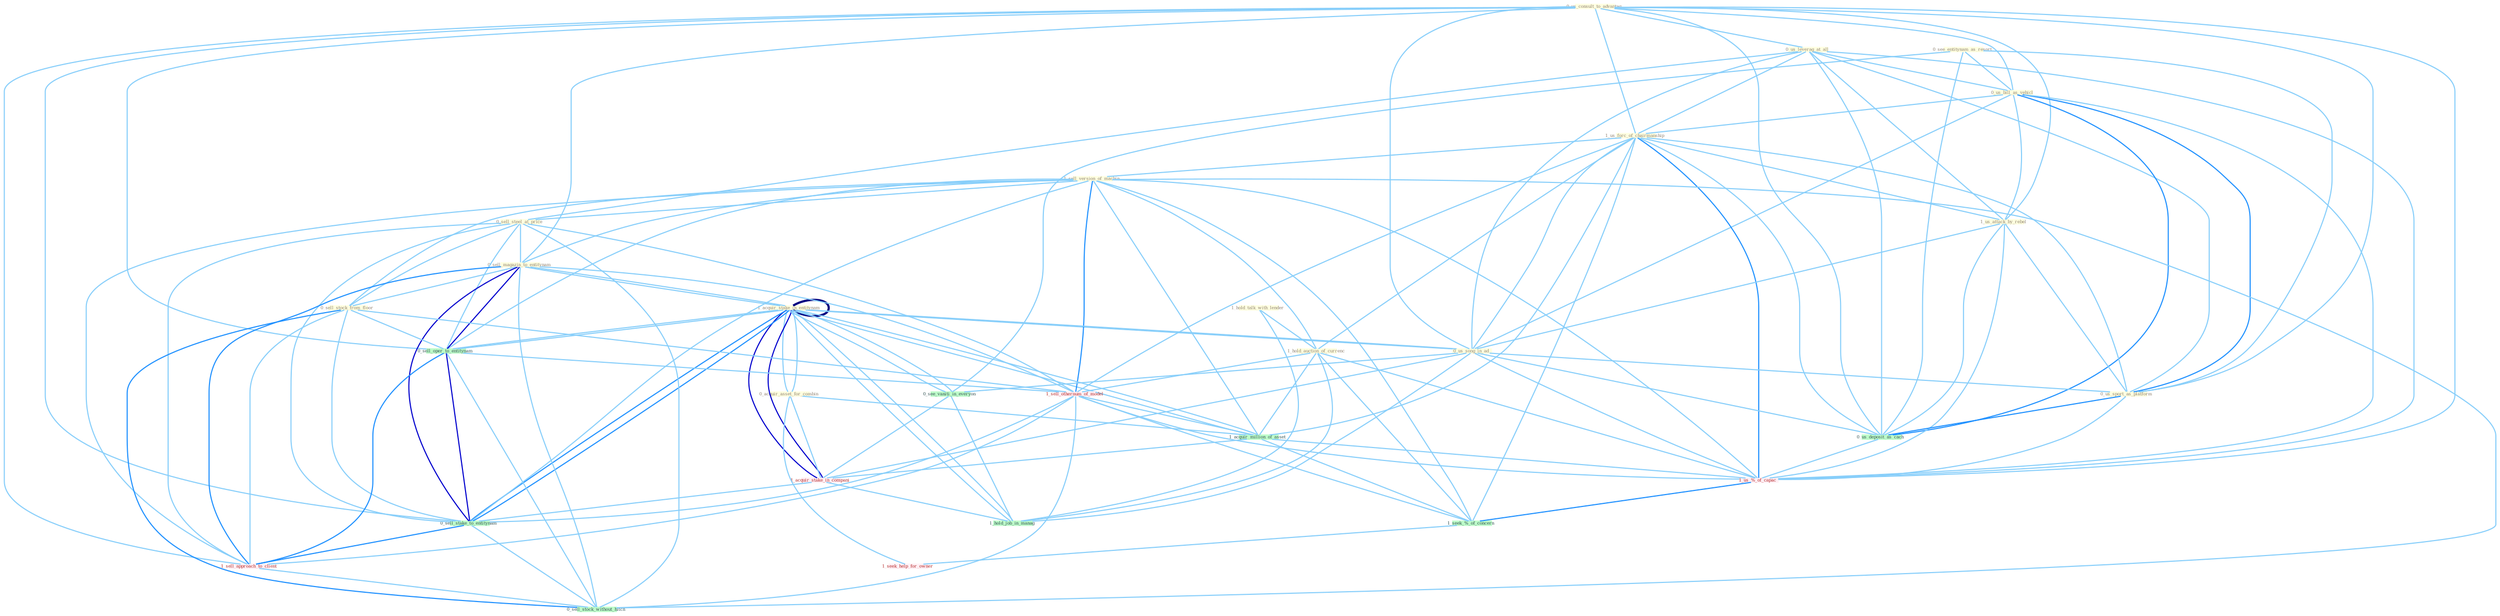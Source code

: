 Graph G{ 
    node
    [shape=polygon,style=filled,width=.5,height=.06,color="#BDFCC9",fixedsize=true,fontsize=4,
    fontcolor="#2f4f4f"];
    {node
    [color="#ffffe0", fontcolor="#8b7d6b"] "0_us_consult_to_advantag " "0_us_leverag_at_all " "0_see_entitynam_as_resort " "1_acquir_stake_in_entitynam " "0_us_bill_as_vehicl " "0_acquir_asset_for_combin " "1_us_forc_of_chairmanship " "1_sell_version_of_machin " "0_sell_steel_at_price " "1_hold_talk_with_lender " "0_sell_magazin_to_entitynam " "1_hold_auction_of_currenc " "1_us_attack_by_rebel " "0_us_song_in_ad " "0_sell_stock_from_floor " "0_us_sport_as_platform "}
{node [color="#fff0f5", fontcolor="#b22222"] "1_sell_othernum_of_model " "1_acquir_stake_in_entitynam " "1_acquir_stake_in_compani " "1_us_%_of_capac " "1_sell_approach_to_client " "1_seek_help_for_owner "}
edge [color="#B0E2FF"];

	"0_us_consult_to_advantag " -- "0_us_leverag_at_all " [w="1", color="#87cefa" ];
	"0_us_consult_to_advantag " -- "0_us_bill_as_vehicl " [w="1", color="#87cefa" ];
	"0_us_consult_to_advantag " -- "1_us_forc_of_chairmanship " [w="1", color="#87cefa" ];
	"0_us_consult_to_advantag " -- "0_sell_magazin_to_entitynam " [w="1", color="#87cefa" ];
	"0_us_consult_to_advantag " -- "1_us_attack_by_rebel " [w="1", color="#87cefa" ];
	"0_us_consult_to_advantag " -- "0_us_song_in_ad " [w="1", color="#87cefa" ];
	"0_us_consult_to_advantag " -- "0_us_sport_as_platform " [w="1", color="#87cefa" ];
	"0_us_consult_to_advantag " -- "0_sell_oper_to_entitynam " [w="1", color="#87cefa" ];
	"0_us_consult_to_advantag " -- "0_us_deposit_as_cach " [w="1", color="#87cefa" ];
	"0_us_consult_to_advantag " -- "0_sell_stake_to_entitynam " [w="1", color="#87cefa" ];
	"0_us_consult_to_advantag " -- "1_us_%_of_capac " [w="1", color="#87cefa" ];
	"0_us_consult_to_advantag " -- "1_sell_approach_to_client " [w="1", color="#87cefa" ];
	"0_us_leverag_at_all " -- "0_us_bill_as_vehicl " [w="1", color="#87cefa" ];
	"0_us_leverag_at_all " -- "1_us_forc_of_chairmanship " [w="1", color="#87cefa" ];
	"0_us_leverag_at_all " -- "0_sell_steel_at_price " [w="1", color="#87cefa" ];
	"0_us_leverag_at_all " -- "1_us_attack_by_rebel " [w="1", color="#87cefa" ];
	"0_us_leverag_at_all " -- "0_us_song_in_ad " [w="1", color="#87cefa" ];
	"0_us_leverag_at_all " -- "0_us_sport_as_platform " [w="1", color="#87cefa" ];
	"0_us_leverag_at_all " -- "0_us_deposit_as_cach " [w="1", color="#87cefa" ];
	"0_us_leverag_at_all " -- "1_us_%_of_capac " [w="1", color="#87cefa" ];
	"0_see_entitynam_as_resort " -- "0_us_bill_as_vehicl " [w="1", color="#87cefa" ];
	"0_see_entitynam_as_resort " -- "0_us_sport_as_platform " [w="1", color="#87cefa" ];
	"0_see_entitynam_as_resort " -- "0_see_vaniti_in_everyon " [w="1", color="#87cefa" ];
	"0_see_entitynam_as_resort " -- "0_us_deposit_as_cach " [w="1", color="#87cefa" ];
	"1_acquir_stake_in_entitynam " -- "0_acquir_asset_for_combin " [w="1", color="#87cefa" ];
	"1_acquir_stake_in_entitynam " -- "0_sell_magazin_to_entitynam " [w="1", color="#87cefa" ];
	"1_acquir_stake_in_entitynam " -- "0_us_song_in_ad " [w="1", color="#87cefa" ];
	"1_acquir_stake_in_entitynam " -- "0_sell_oper_to_entitynam " [w="1", color="#87cefa" ];
	"1_acquir_stake_in_entitynam " -- "0_see_vaniti_in_everyon " [w="1", color="#87cefa" ];
	"1_acquir_stake_in_entitynam " -- "1_acquir_million_of_asset " [w="1", color="#87cefa" ];
	"1_acquir_stake_in_entitynam " -- "1_acquir_stake_in_entitynam " [w="4", style=bold, color="#000080", len=0.4];
	"1_acquir_stake_in_entitynam " -- "1_acquir_stake_in_compani " [w="3", color="#0000cd" , len=0.6];
	"1_acquir_stake_in_entitynam " -- "0_sell_stake_to_entitynam " [w="2", color="#1e90ff" , len=0.8];
	"1_acquir_stake_in_entitynam " -- "1_hold_job_in_manag " [w="1", color="#87cefa" ];
	"0_us_bill_as_vehicl " -- "1_us_forc_of_chairmanship " [w="1", color="#87cefa" ];
	"0_us_bill_as_vehicl " -- "1_us_attack_by_rebel " [w="1", color="#87cefa" ];
	"0_us_bill_as_vehicl " -- "0_us_song_in_ad " [w="1", color="#87cefa" ];
	"0_us_bill_as_vehicl " -- "0_us_sport_as_platform " [w="2", color="#1e90ff" , len=0.8];
	"0_us_bill_as_vehicl " -- "0_us_deposit_as_cach " [w="2", color="#1e90ff" , len=0.8];
	"0_us_bill_as_vehicl " -- "1_us_%_of_capac " [w="1", color="#87cefa" ];
	"0_acquir_asset_for_combin " -- "1_acquir_million_of_asset " [w="1", color="#87cefa" ];
	"0_acquir_asset_for_combin " -- "1_acquir_stake_in_entitynam " [w="1", color="#87cefa" ];
	"0_acquir_asset_for_combin " -- "1_acquir_stake_in_compani " [w="1", color="#87cefa" ];
	"0_acquir_asset_for_combin " -- "1_seek_help_for_owner " [w="1", color="#87cefa" ];
	"1_us_forc_of_chairmanship " -- "1_sell_version_of_machin " [w="1", color="#87cefa" ];
	"1_us_forc_of_chairmanship " -- "1_hold_auction_of_currenc " [w="1", color="#87cefa" ];
	"1_us_forc_of_chairmanship " -- "1_us_attack_by_rebel " [w="1", color="#87cefa" ];
	"1_us_forc_of_chairmanship " -- "0_us_song_in_ad " [w="1", color="#87cefa" ];
	"1_us_forc_of_chairmanship " -- "0_us_sport_as_platform " [w="1", color="#87cefa" ];
	"1_us_forc_of_chairmanship " -- "1_sell_othernum_of_model " [w="1", color="#87cefa" ];
	"1_us_forc_of_chairmanship " -- "1_acquir_million_of_asset " [w="1", color="#87cefa" ];
	"1_us_forc_of_chairmanship " -- "0_us_deposit_as_cach " [w="1", color="#87cefa" ];
	"1_us_forc_of_chairmanship " -- "1_us_%_of_capac " [w="2", color="#1e90ff" , len=0.8];
	"1_us_forc_of_chairmanship " -- "1_seek_%_of_concern " [w="1", color="#87cefa" ];
	"1_sell_version_of_machin " -- "0_sell_steel_at_price " [w="1", color="#87cefa" ];
	"1_sell_version_of_machin " -- "0_sell_magazin_to_entitynam " [w="1", color="#87cefa" ];
	"1_sell_version_of_machin " -- "1_hold_auction_of_currenc " [w="1", color="#87cefa" ];
	"1_sell_version_of_machin " -- "0_sell_stock_from_floor " [w="1", color="#87cefa" ];
	"1_sell_version_of_machin " -- "0_sell_oper_to_entitynam " [w="1", color="#87cefa" ];
	"1_sell_version_of_machin " -- "1_sell_othernum_of_model " [w="2", color="#1e90ff" , len=0.8];
	"1_sell_version_of_machin " -- "1_acquir_million_of_asset " [w="1", color="#87cefa" ];
	"1_sell_version_of_machin " -- "0_sell_stake_to_entitynam " [w="1", color="#87cefa" ];
	"1_sell_version_of_machin " -- "1_us_%_of_capac " [w="1", color="#87cefa" ];
	"1_sell_version_of_machin " -- "1_sell_approach_to_client " [w="1", color="#87cefa" ];
	"1_sell_version_of_machin " -- "0_sell_stock_without_hitch " [w="1", color="#87cefa" ];
	"1_sell_version_of_machin " -- "1_seek_%_of_concern " [w="1", color="#87cefa" ];
	"0_sell_steel_at_price " -- "0_sell_magazin_to_entitynam " [w="1", color="#87cefa" ];
	"0_sell_steel_at_price " -- "0_sell_stock_from_floor " [w="1", color="#87cefa" ];
	"0_sell_steel_at_price " -- "0_sell_oper_to_entitynam " [w="1", color="#87cefa" ];
	"0_sell_steel_at_price " -- "1_sell_othernum_of_model " [w="1", color="#87cefa" ];
	"0_sell_steel_at_price " -- "0_sell_stake_to_entitynam " [w="1", color="#87cefa" ];
	"0_sell_steel_at_price " -- "1_sell_approach_to_client " [w="1", color="#87cefa" ];
	"0_sell_steel_at_price " -- "0_sell_stock_without_hitch " [w="1", color="#87cefa" ];
	"1_hold_talk_with_lender " -- "1_hold_auction_of_currenc " [w="1", color="#87cefa" ];
	"1_hold_talk_with_lender " -- "1_hold_job_in_manag " [w="1", color="#87cefa" ];
	"0_sell_magazin_to_entitynam " -- "0_sell_stock_from_floor " [w="1", color="#87cefa" ];
	"0_sell_magazin_to_entitynam " -- "0_sell_oper_to_entitynam " [w="3", color="#0000cd" , len=0.6];
	"0_sell_magazin_to_entitynam " -- "1_sell_othernum_of_model " [w="1", color="#87cefa" ];
	"0_sell_magazin_to_entitynam " -- "1_acquir_stake_in_entitynam " [w="1", color="#87cefa" ];
	"0_sell_magazin_to_entitynam " -- "0_sell_stake_to_entitynam " [w="3", color="#0000cd" , len=0.6];
	"0_sell_magazin_to_entitynam " -- "1_sell_approach_to_client " [w="2", color="#1e90ff" , len=0.8];
	"0_sell_magazin_to_entitynam " -- "0_sell_stock_without_hitch " [w="1", color="#87cefa" ];
	"1_hold_auction_of_currenc " -- "1_sell_othernum_of_model " [w="1", color="#87cefa" ];
	"1_hold_auction_of_currenc " -- "1_acquir_million_of_asset " [w="1", color="#87cefa" ];
	"1_hold_auction_of_currenc " -- "1_us_%_of_capac " [w="1", color="#87cefa" ];
	"1_hold_auction_of_currenc " -- "1_hold_job_in_manag " [w="1", color="#87cefa" ];
	"1_hold_auction_of_currenc " -- "1_seek_%_of_concern " [w="1", color="#87cefa" ];
	"1_us_attack_by_rebel " -- "0_us_song_in_ad " [w="1", color="#87cefa" ];
	"1_us_attack_by_rebel " -- "0_us_sport_as_platform " [w="1", color="#87cefa" ];
	"1_us_attack_by_rebel " -- "0_us_deposit_as_cach " [w="1", color="#87cefa" ];
	"1_us_attack_by_rebel " -- "1_us_%_of_capac " [w="1", color="#87cefa" ];
	"0_us_song_in_ad " -- "0_us_sport_as_platform " [w="1", color="#87cefa" ];
	"0_us_song_in_ad " -- "0_see_vaniti_in_everyon " [w="1", color="#87cefa" ];
	"0_us_song_in_ad " -- "0_us_deposit_as_cach " [w="1", color="#87cefa" ];
	"0_us_song_in_ad " -- "1_acquir_stake_in_entitynam " [w="1", color="#87cefa" ];
	"0_us_song_in_ad " -- "1_acquir_stake_in_compani " [w="1", color="#87cefa" ];
	"0_us_song_in_ad " -- "1_us_%_of_capac " [w="1", color="#87cefa" ];
	"0_us_song_in_ad " -- "1_hold_job_in_manag " [w="1", color="#87cefa" ];
	"0_sell_stock_from_floor " -- "0_sell_oper_to_entitynam " [w="1", color="#87cefa" ];
	"0_sell_stock_from_floor " -- "1_sell_othernum_of_model " [w="1", color="#87cefa" ];
	"0_sell_stock_from_floor " -- "0_sell_stake_to_entitynam " [w="1", color="#87cefa" ];
	"0_sell_stock_from_floor " -- "1_sell_approach_to_client " [w="1", color="#87cefa" ];
	"0_sell_stock_from_floor " -- "0_sell_stock_without_hitch " [w="2", color="#1e90ff" , len=0.8];
	"0_us_sport_as_platform " -- "0_us_deposit_as_cach " [w="2", color="#1e90ff" , len=0.8];
	"0_us_sport_as_platform " -- "1_us_%_of_capac " [w="1", color="#87cefa" ];
	"0_sell_oper_to_entitynam " -- "1_sell_othernum_of_model " [w="1", color="#87cefa" ];
	"0_sell_oper_to_entitynam " -- "1_acquir_stake_in_entitynam " [w="1", color="#87cefa" ];
	"0_sell_oper_to_entitynam " -- "0_sell_stake_to_entitynam " [w="3", color="#0000cd" , len=0.6];
	"0_sell_oper_to_entitynam " -- "1_sell_approach_to_client " [w="2", color="#1e90ff" , len=0.8];
	"0_sell_oper_to_entitynam " -- "0_sell_stock_without_hitch " [w="1", color="#87cefa" ];
	"1_sell_othernum_of_model " -- "1_acquir_million_of_asset " [w="1", color="#87cefa" ];
	"1_sell_othernum_of_model " -- "0_sell_stake_to_entitynam " [w="1", color="#87cefa" ];
	"1_sell_othernum_of_model " -- "1_us_%_of_capac " [w="1", color="#87cefa" ];
	"1_sell_othernum_of_model " -- "1_sell_approach_to_client " [w="1", color="#87cefa" ];
	"1_sell_othernum_of_model " -- "0_sell_stock_without_hitch " [w="1", color="#87cefa" ];
	"1_sell_othernum_of_model " -- "1_seek_%_of_concern " [w="1", color="#87cefa" ];
	"0_see_vaniti_in_everyon " -- "1_acquir_stake_in_entitynam " [w="1", color="#87cefa" ];
	"0_see_vaniti_in_everyon " -- "1_acquir_stake_in_compani " [w="1", color="#87cefa" ];
	"0_see_vaniti_in_everyon " -- "1_hold_job_in_manag " [w="1", color="#87cefa" ];
	"1_acquir_million_of_asset " -- "1_acquir_stake_in_entitynam " [w="1", color="#87cefa" ];
	"1_acquir_million_of_asset " -- "1_acquir_stake_in_compani " [w="1", color="#87cefa" ];
	"1_acquir_million_of_asset " -- "1_us_%_of_capac " [w="1", color="#87cefa" ];
	"1_acquir_million_of_asset " -- "1_seek_%_of_concern " [w="1", color="#87cefa" ];
	"0_us_deposit_as_cach " -- "1_us_%_of_capac " [w="1", color="#87cefa" ];
	"1_acquir_stake_in_entitynam " -- "1_acquir_stake_in_compani " [w="3", color="#0000cd" , len=0.6];
	"1_acquir_stake_in_entitynam " -- "0_sell_stake_to_entitynam " [w="2", color="#1e90ff" , len=0.8];
	"1_acquir_stake_in_entitynam " -- "1_hold_job_in_manag " [w="1", color="#87cefa" ];
	"1_acquir_stake_in_compani " -- "0_sell_stake_to_entitynam " [w="1", color="#87cefa" ];
	"1_acquir_stake_in_compani " -- "1_hold_job_in_manag " [w="1", color="#87cefa" ];
	"0_sell_stake_to_entitynam " -- "1_sell_approach_to_client " [w="2", color="#1e90ff" , len=0.8];
	"0_sell_stake_to_entitynam " -- "0_sell_stock_without_hitch " [w="1", color="#87cefa" ];
	"1_us_%_of_capac " -- "1_seek_%_of_concern " [w="2", color="#1e90ff" , len=0.8];
	"1_sell_approach_to_client " -- "0_sell_stock_without_hitch " [w="1", color="#87cefa" ];
	"1_seek_%_of_concern " -- "1_seek_help_for_owner " [w="1", color="#87cefa" ];
}